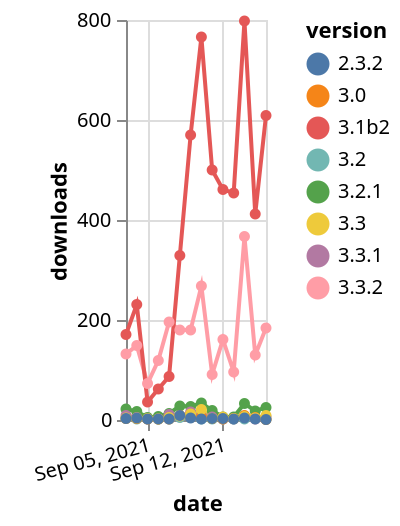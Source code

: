 {"$schema": "https://vega.github.io/schema/vega-lite/v5.json", "description": "A simple bar chart with embedded data.", "data": {"values": [{"date": "2021-09-03", "total": 51559, "delta": 22, "version": "3.2.1"}, {"date": "2021-09-04", "total": 51576, "delta": 17, "version": "3.2.1"}, {"date": "2021-09-05", "total": 51581, "delta": 5, "version": "3.2.1"}, {"date": "2021-09-06", "total": 51588, "delta": 7, "version": "3.2.1"}, {"date": "2021-09-07", "total": 51601, "delta": 13, "version": "3.2.1"}, {"date": "2021-09-08", "total": 51629, "delta": 28, "version": "3.2.1"}, {"date": "2021-09-09", "total": 51656, "delta": 27, "version": "3.2.1"}, {"date": "2021-09-10", "total": 51690, "delta": 34, "version": "3.2.1"}, {"date": "2021-09-11", "total": 51709, "delta": 19, "version": "3.2.1"}, {"date": "2021-09-12", "total": 51715, "delta": 6, "version": "3.2.1"}, {"date": "2021-09-13", "total": 51721, "delta": 6, "version": "3.2.1"}, {"date": "2021-09-14", "total": 51754, "delta": 33, "version": "3.2.1"}, {"date": "2021-09-15", "total": 51772, "delta": 18, "version": "3.2.1"}, {"date": "2021-09-16", "total": 51797, "delta": 25, "version": "3.2.1"}, {"date": "2021-09-03", "total": 19112, "delta": 9, "version": "3.3.1"}, {"date": "2021-09-04", "total": 19117, "delta": 5, "version": "3.3.1"}, {"date": "2021-09-05", "total": 19119, "delta": 2, "version": "3.3.1"}, {"date": "2021-09-06", "total": 19121, "delta": 2, "version": "3.3.1"}, {"date": "2021-09-07", "total": 19132, "delta": 11, "version": "3.3.1"}, {"date": "2021-09-08", "total": 19138, "delta": 6, "version": "3.3.1"}, {"date": "2021-09-09", "total": 19154, "delta": 16, "version": "3.3.1"}, {"date": "2021-09-10", "total": 19163, "delta": 9, "version": "3.3.1"}, {"date": "2021-09-11", "total": 19169, "delta": 6, "version": "3.3.1"}, {"date": "2021-09-12", "total": 19171, "delta": 2, "version": "3.3.1"}, {"date": "2021-09-13", "total": 19173, "delta": 2, "version": "3.3.1"}, {"date": "2021-09-14", "total": 19181, "delta": 8, "version": "3.3.1"}, {"date": "2021-09-15", "total": 19183, "delta": 2, "version": "3.3.1"}, {"date": "2021-09-16", "total": 19189, "delta": 6, "version": "3.3.1"}, {"date": "2021-09-03", "total": 32324, "delta": 132, "version": "3.3.2"}, {"date": "2021-09-04", "total": 32473, "delta": 149, "version": "3.3.2"}, {"date": "2021-09-05", "total": 32546, "delta": 73, "version": "3.3.2"}, {"date": "2021-09-06", "total": 32665, "delta": 119, "version": "3.3.2"}, {"date": "2021-09-07", "total": 32861, "delta": 196, "version": "3.3.2"}, {"date": "2021-09-08", "total": 33041, "delta": 180, "version": "3.3.2"}, {"date": "2021-09-09", "total": 33221, "delta": 180, "version": "3.3.2"}, {"date": "2021-09-10", "total": 33489, "delta": 268, "version": "3.3.2"}, {"date": "2021-09-11", "total": 33580, "delta": 91, "version": "3.3.2"}, {"date": "2021-09-12", "total": 33741, "delta": 161, "version": "3.3.2"}, {"date": "2021-09-13", "total": 33837, "delta": 96, "version": "3.3.2"}, {"date": "2021-09-14", "total": 34204, "delta": 367, "version": "3.3.2"}, {"date": "2021-09-15", "total": 34334, "delta": 130, "version": "3.3.2"}, {"date": "2021-09-16", "total": 34518, "delta": 184, "version": "3.3.2"}, {"date": "2021-09-03", "total": 10501, "delta": 3, "version": "3.2"}, {"date": "2021-09-04", "total": 10503, "delta": 2, "version": "3.2"}, {"date": "2021-09-05", "total": 10505, "delta": 2, "version": "3.2"}, {"date": "2021-09-06", "total": 10507, "delta": 2, "version": "3.2"}, {"date": "2021-09-07", "total": 10509, "delta": 2, "version": "3.2"}, {"date": "2021-09-08", "total": 10514, "delta": 5, "version": "3.2"}, {"date": "2021-09-09", "total": 10519, "delta": 5, "version": "3.2"}, {"date": "2021-09-10", "total": 10521, "delta": 2, "version": "3.2"}, {"date": "2021-09-11", "total": 10523, "delta": 2, "version": "3.2"}, {"date": "2021-09-12", "total": 10525, "delta": 2, "version": "3.2"}, {"date": "2021-09-13", "total": 10527, "delta": 2, "version": "3.2"}, {"date": "2021-09-14", "total": 10529, "delta": 2, "version": "3.2"}, {"date": "2021-09-15", "total": 10532, "delta": 3, "version": "3.2"}, {"date": "2021-09-16", "total": 10533, "delta": 1, "version": "3.2"}, {"date": "2021-09-03", "total": 1995, "delta": 3, "version": "3.0"}, {"date": "2021-09-04", "total": 1998, "delta": 3, "version": "3.0"}, {"date": "2021-09-05", "total": 2000, "delta": 2, "version": "3.0"}, {"date": "2021-09-06", "total": 2002, "delta": 2, "version": "3.0"}, {"date": "2021-09-07", "total": 2004, "delta": 2, "version": "3.0"}, {"date": "2021-09-08", "total": 2013, "delta": 9, "version": "3.0"}, {"date": "2021-09-09", "total": 2018, "delta": 5, "version": "3.0"}, {"date": "2021-09-10", "total": 2024, "delta": 6, "version": "3.0"}, {"date": "2021-09-11", "total": 2027, "delta": 3, "version": "3.0"}, {"date": "2021-09-12", "total": 2029, "delta": 2, "version": "3.0"}, {"date": "2021-09-13", "total": 2032, "delta": 3, "version": "3.0"}, {"date": "2021-09-14", "total": 2041, "delta": 9, "version": "3.0"}, {"date": "2021-09-15", "total": 2046, "delta": 5, "version": "3.0"}, {"date": "2021-09-16", "total": 2047, "delta": 1, "version": "3.0"}, {"date": "2021-09-03", "total": 68468, "delta": 171, "version": "3.1b2"}, {"date": "2021-09-04", "total": 68699, "delta": 231, "version": "3.1b2"}, {"date": "2021-09-05", "total": 68735, "delta": 36, "version": "3.1b2"}, {"date": "2021-09-06", "total": 68797, "delta": 62, "version": "3.1b2"}, {"date": "2021-09-07", "total": 68884, "delta": 87, "version": "3.1b2"}, {"date": "2021-09-08", "total": 69213, "delta": 329, "version": "3.1b2"}, {"date": "2021-09-09", "total": 69783, "delta": 570, "version": "3.1b2"}, {"date": "2021-09-10", "total": 70549, "delta": 766, "version": "3.1b2"}, {"date": "2021-09-11", "total": 71049, "delta": 500, "version": "3.1b2"}, {"date": "2021-09-12", "total": 71510, "delta": 461, "version": "3.1b2"}, {"date": "2021-09-13", "total": 71964, "delta": 454, "version": "3.1b2"}, {"date": "2021-09-14", "total": 72762, "delta": 798, "version": "3.1b2"}, {"date": "2021-09-15", "total": 73174, "delta": 412, "version": "3.1b2"}, {"date": "2021-09-16", "total": 73783, "delta": 609, "version": "3.1b2"}, {"date": "2021-09-03", "total": 20936, "delta": 4, "version": "3.3"}, {"date": "2021-09-04", "total": 20940, "delta": 4, "version": "3.3"}, {"date": "2021-09-05", "total": 20943, "delta": 3, "version": "3.3"}, {"date": "2021-09-06", "total": 20945, "delta": 2, "version": "3.3"}, {"date": "2021-09-07", "total": 20950, "delta": 5, "version": "3.3"}, {"date": "2021-09-08", "total": 20958, "delta": 8, "version": "3.3"}, {"date": "2021-09-09", "total": 20970, "delta": 12, "version": "3.3"}, {"date": "2021-09-10", "total": 20991, "delta": 21, "version": "3.3"}, {"date": "2021-09-11", "total": 20994, "delta": 3, "version": "3.3"}, {"date": "2021-09-12", "total": 21000, "delta": 6, "version": "3.3"}, {"date": "2021-09-13", "total": 21003, "delta": 3, "version": "3.3"}, {"date": "2021-09-14", "total": 21010, "delta": 7, "version": "3.3"}, {"date": "2021-09-15", "total": 21014, "delta": 4, "version": "3.3"}, {"date": "2021-09-16", "total": 21023, "delta": 9, "version": "3.3"}, {"date": "2021-09-03", "total": 5287, "delta": 3, "version": "2.3.2"}, {"date": "2021-09-04", "total": 5291, "delta": 4, "version": "2.3.2"}, {"date": "2021-09-05", "total": 5293, "delta": 2, "version": "2.3.2"}, {"date": "2021-09-06", "total": 5295, "delta": 2, "version": "2.3.2"}, {"date": "2021-09-07", "total": 5297, "delta": 2, "version": "2.3.2"}, {"date": "2021-09-08", "total": 5306, "delta": 9, "version": "2.3.2"}, {"date": "2021-09-09", "total": 5310, "delta": 4, "version": "2.3.2"}, {"date": "2021-09-10", "total": 5312, "delta": 2, "version": "2.3.2"}, {"date": "2021-09-11", "total": 5315, "delta": 3, "version": "2.3.2"}, {"date": "2021-09-12", "total": 5318, "delta": 3, "version": "2.3.2"}, {"date": "2021-09-13", "total": 5320, "delta": 2, "version": "2.3.2"}, {"date": "2021-09-14", "total": 5324, "delta": 4, "version": "2.3.2"}, {"date": "2021-09-15", "total": 5326, "delta": 2, "version": "2.3.2"}, {"date": "2021-09-16", "total": 5327, "delta": 1, "version": "2.3.2"}]}, "width": "container", "mark": {"type": "line", "point": {"filled": true}}, "encoding": {"x": {"field": "date", "type": "temporal", "timeUnit": "yearmonthdate", "title": "date", "axis": {"labelAngle": -15}}, "y": {"field": "delta", "type": "quantitative", "title": "downloads"}, "color": {"field": "version", "type": "nominal"}, "tooltip": {"field": "delta"}}}